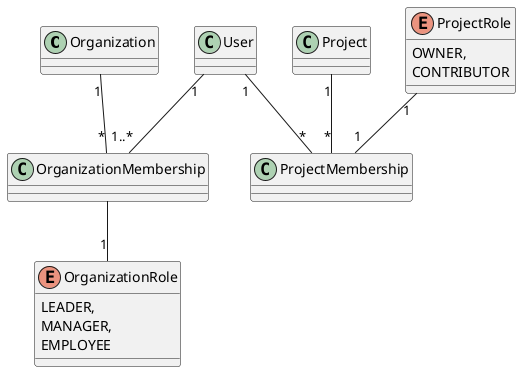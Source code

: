 @startuml

Organization "1" -- "*" OrganizationMembership
User "1" -- "1..*" OrganizationMembership
User "1" -- "*" ProjectMembership
Project "1" -- "*" ProjectMembership
ProjectRole "1" -- "1" ProjectMembership
OrganizationMembership  -- "1" OrganizationRole

enum OrganizationRole {
    LEADER,
    MANAGER,
    EMPLOYEE
}

enum ProjectRole {
    OWNER,
    CONTRIBUTOR
}

@enduml